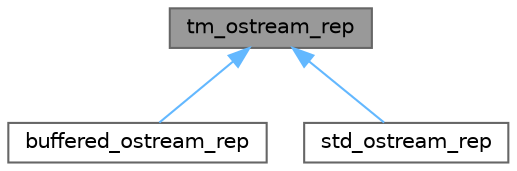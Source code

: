 digraph "tm_ostream_rep"
{
 // LATEX_PDF_SIZE
  bgcolor="transparent";
  edge [fontname=Helvetica,fontsize=10,labelfontname=Helvetica,labelfontsize=10];
  node [fontname=Helvetica,fontsize=10,shape=box,height=0.2,width=0.4];
  Node1 [label="tm_ostream_rep",height=0.2,width=0.4,color="gray40", fillcolor="grey60", style="filled", fontcolor="black",tooltip=" "];
  Node1 -> Node2 [dir="back",color="steelblue1",style="solid"];
  Node2 [label="buffered_ostream_rep",height=0.2,width=0.4,color="gray40", fillcolor="white", style="filled",URL="$classbuffered__ostream__rep.html",tooltip=" "];
  Node1 -> Node3 [dir="back",color="steelblue1",style="solid"];
  Node3 [label="std_ostream_rep",height=0.2,width=0.4,color="gray40", fillcolor="white", style="filled",URL="$classstd__ostream__rep.html",tooltip=" "];
}
